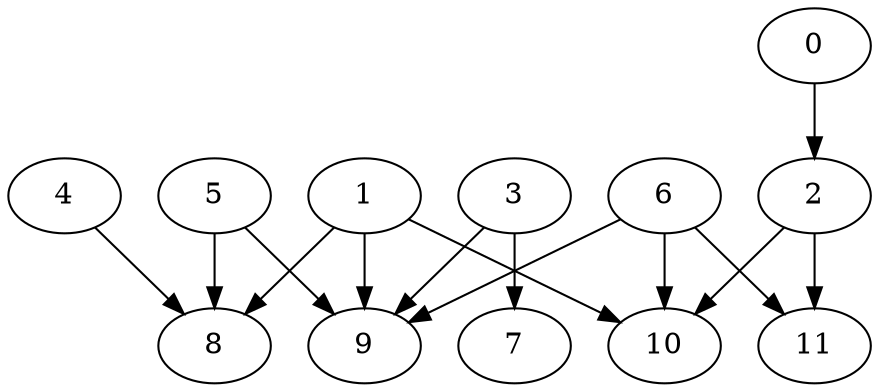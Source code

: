 digraph {
    5 -> 8;
    6 -> 9;
    3 -> 7;
    2 -> 10;
    1 -> 8;
    6 -> 11;
    0 -> 2;
    3 -> 9;
    6 -> 10;
    1 -> 10;
    4 -> 8;
    5 -> 9;
    2 -> 11;
    1 -> 9;
}